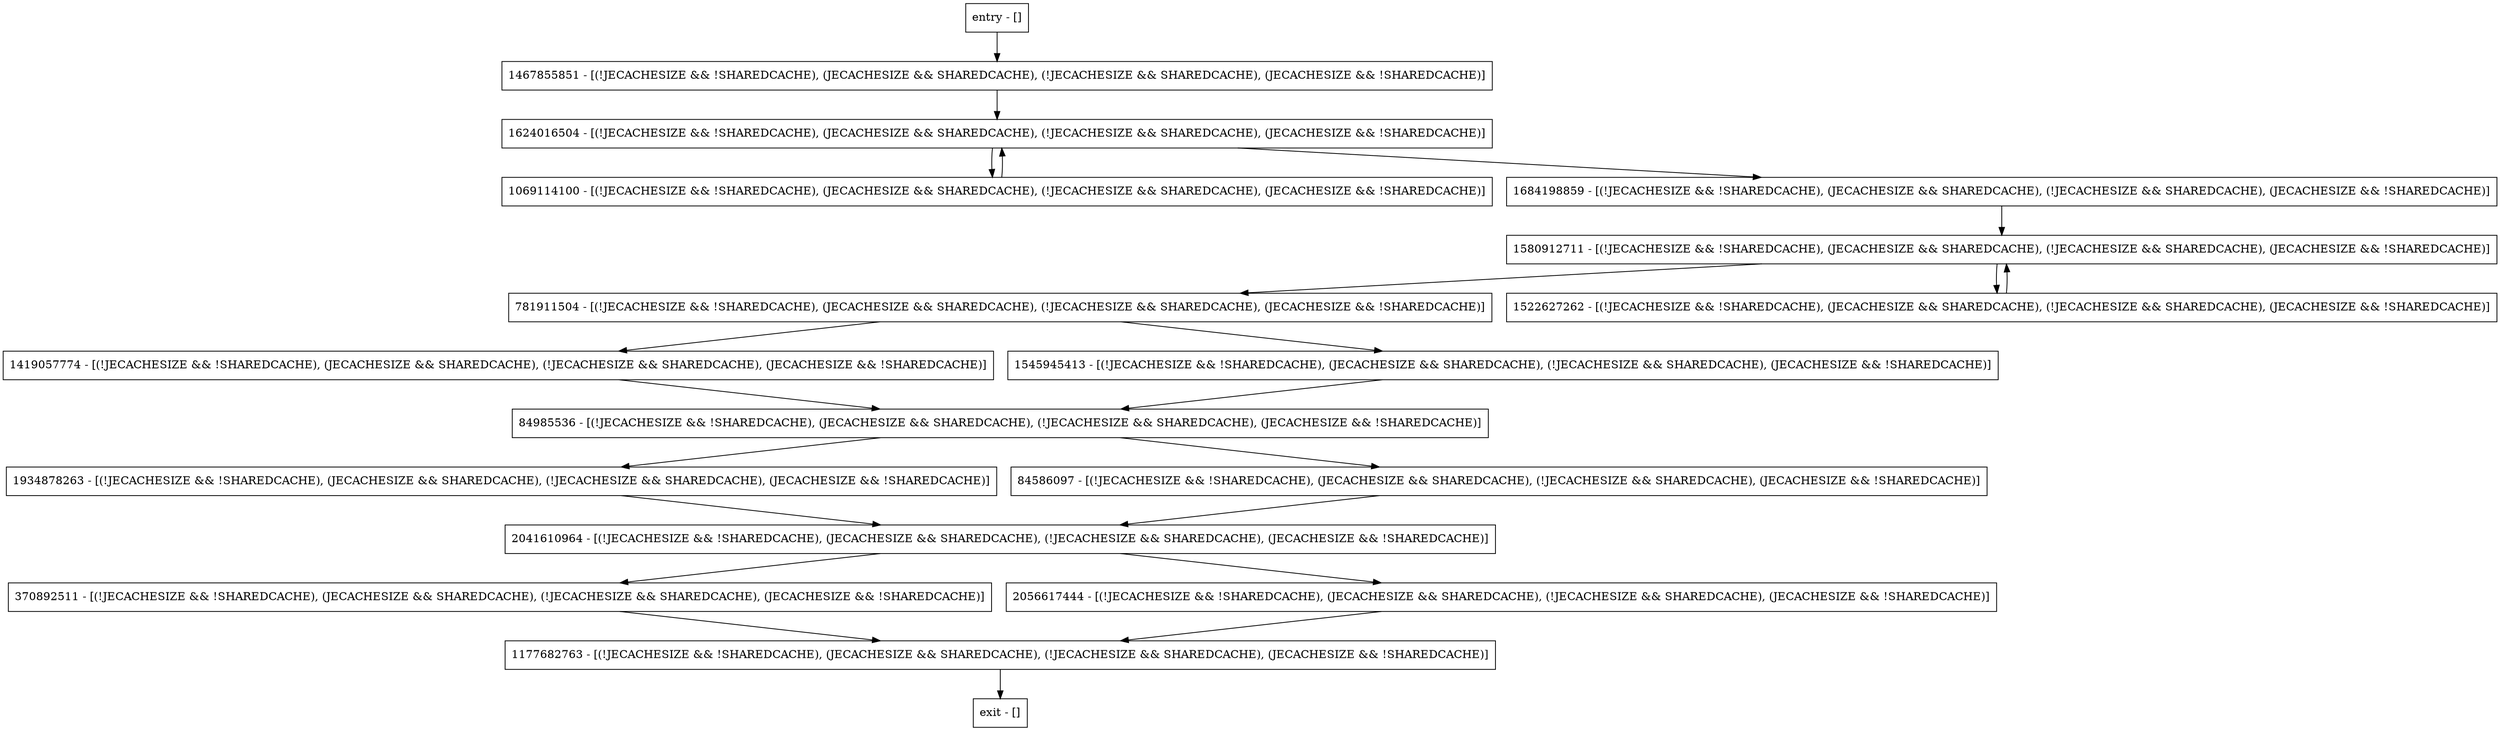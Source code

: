 digraph <init> {
node [shape=record];
781911504 [label="781911504 - [(!JECACHESIZE && !SHAREDCACHE), (JECACHESIZE && SHAREDCACHE), (!JECACHESIZE && SHAREDCACHE), (JECACHESIZE && !SHAREDCACHE)]"];
1934878263 [label="1934878263 - [(!JECACHESIZE && !SHAREDCACHE), (JECACHESIZE && SHAREDCACHE), (!JECACHESIZE && SHAREDCACHE), (JECACHESIZE && !SHAREDCACHE)]"];
84985536 [label="84985536 - [(!JECACHESIZE && !SHAREDCACHE), (JECACHESIZE && SHAREDCACHE), (!JECACHESIZE && SHAREDCACHE), (JECACHESIZE && !SHAREDCACHE)]"];
370892511 [label="370892511 - [(!JECACHESIZE && !SHAREDCACHE), (JECACHESIZE && SHAREDCACHE), (!JECACHESIZE && SHAREDCACHE), (JECACHESIZE && !SHAREDCACHE)]"];
1580912711 [label="1580912711 - [(!JECACHESIZE && !SHAREDCACHE), (JECACHESIZE && SHAREDCACHE), (!JECACHESIZE && SHAREDCACHE), (JECACHESIZE && !SHAREDCACHE)]"];
entry [label="entry - []"];
exit [label="exit - []"];
1069114100 [label="1069114100 - [(!JECACHESIZE && !SHAREDCACHE), (JECACHESIZE && SHAREDCACHE), (!JECACHESIZE && SHAREDCACHE), (JECACHESIZE && !SHAREDCACHE)]"];
1419057774 [label="1419057774 - [(!JECACHESIZE && !SHAREDCACHE), (JECACHESIZE && SHAREDCACHE), (!JECACHESIZE && SHAREDCACHE), (JECACHESIZE && !SHAREDCACHE)]"];
84586097 [label="84586097 - [(!JECACHESIZE && !SHAREDCACHE), (JECACHESIZE && SHAREDCACHE), (!JECACHESIZE && SHAREDCACHE), (JECACHESIZE && !SHAREDCACHE)]"];
1684198859 [label="1684198859 - [(!JECACHESIZE && !SHAREDCACHE), (JECACHESIZE && SHAREDCACHE), (!JECACHESIZE && SHAREDCACHE), (JECACHESIZE && !SHAREDCACHE)]"];
1177682763 [label="1177682763 - [(!JECACHESIZE && !SHAREDCACHE), (JECACHESIZE && SHAREDCACHE), (!JECACHESIZE && SHAREDCACHE), (JECACHESIZE && !SHAREDCACHE)]"];
2041610964 [label="2041610964 - [(!JECACHESIZE && !SHAREDCACHE), (JECACHESIZE && SHAREDCACHE), (!JECACHESIZE && SHAREDCACHE), (JECACHESIZE && !SHAREDCACHE)]"];
1624016504 [label="1624016504 - [(!JECACHESIZE && !SHAREDCACHE), (JECACHESIZE && SHAREDCACHE), (!JECACHESIZE && SHAREDCACHE), (JECACHESIZE && !SHAREDCACHE)]"];
2056617444 [label="2056617444 - [(!JECACHESIZE && !SHAREDCACHE), (JECACHESIZE && SHAREDCACHE), (!JECACHESIZE && SHAREDCACHE), (JECACHESIZE && !SHAREDCACHE)]"];
1522627262 [label="1522627262 - [(!JECACHESIZE && !SHAREDCACHE), (JECACHESIZE && SHAREDCACHE), (!JECACHESIZE && SHAREDCACHE), (JECACHESIZE && !SHAREDCACHE)]"];
1545945413 [label="1545945413 - [(!JECACHESIZE && !SHAREDCACHE), (JECACHESIZE && SHAREDCACHE), (!JECACHESIZE && SHAREDCACHE), (JECACHESIZE && !SHAREDCACHE)]"];
1467855851 [label="1467855851 - [(!JECACHESIZE && !SHAREDCACHE), (JECACHESIZE && SHAREDCACHE), (!JECACHESIZE && SHAREDCACHE), (JECACHESIZE && !SHAREDCACHE)]"];
entry;
exit;
781911504 -> 1419057774;
781911504 -> 1545945413;
1934878263 -> 2041610964;
84985536 -> 84586097;
84985536 -> 1934878263;
370892511 -> 1177682763;
1580912711 -> 781911504;
1580912711 -> 1522627262;
entry -> 1467855851;
1069114100 -> 1624016504;
1419057774 -> 84985536;
84586097 -> 2041610964;
1684198859 -> 1580912711;
1177682763 -> exit;
2041610964 -> 370892511;
2041610964 -> 2056617444;
1624016504 -> 1069114100;
1624016504 -> 1684198859;
2056617444 -> 1177682763;
1522627262 -> 1580912711;
1545945413 -> 84985536;
1467855851 -> 1624016504;
}
